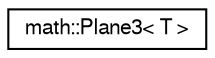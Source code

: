 digraph "Graphical Class Hierarchy"
{
  edge [fontname="FreeSans",fontsize="10",labelfontname="FreeSans",labelfontsize="10"];
  node [fontname="FreeSans",fontsize="10",shape=record];
  rankdir="LR";
  Node0 [label="math::Plane3\< T \>",height=0.2,width=0.4,color="black", fillcolor="white", style="filled",URL="$classmath_1_1_plane3.html",tooltip="Class that represents a plane in hesse form. "];
}
